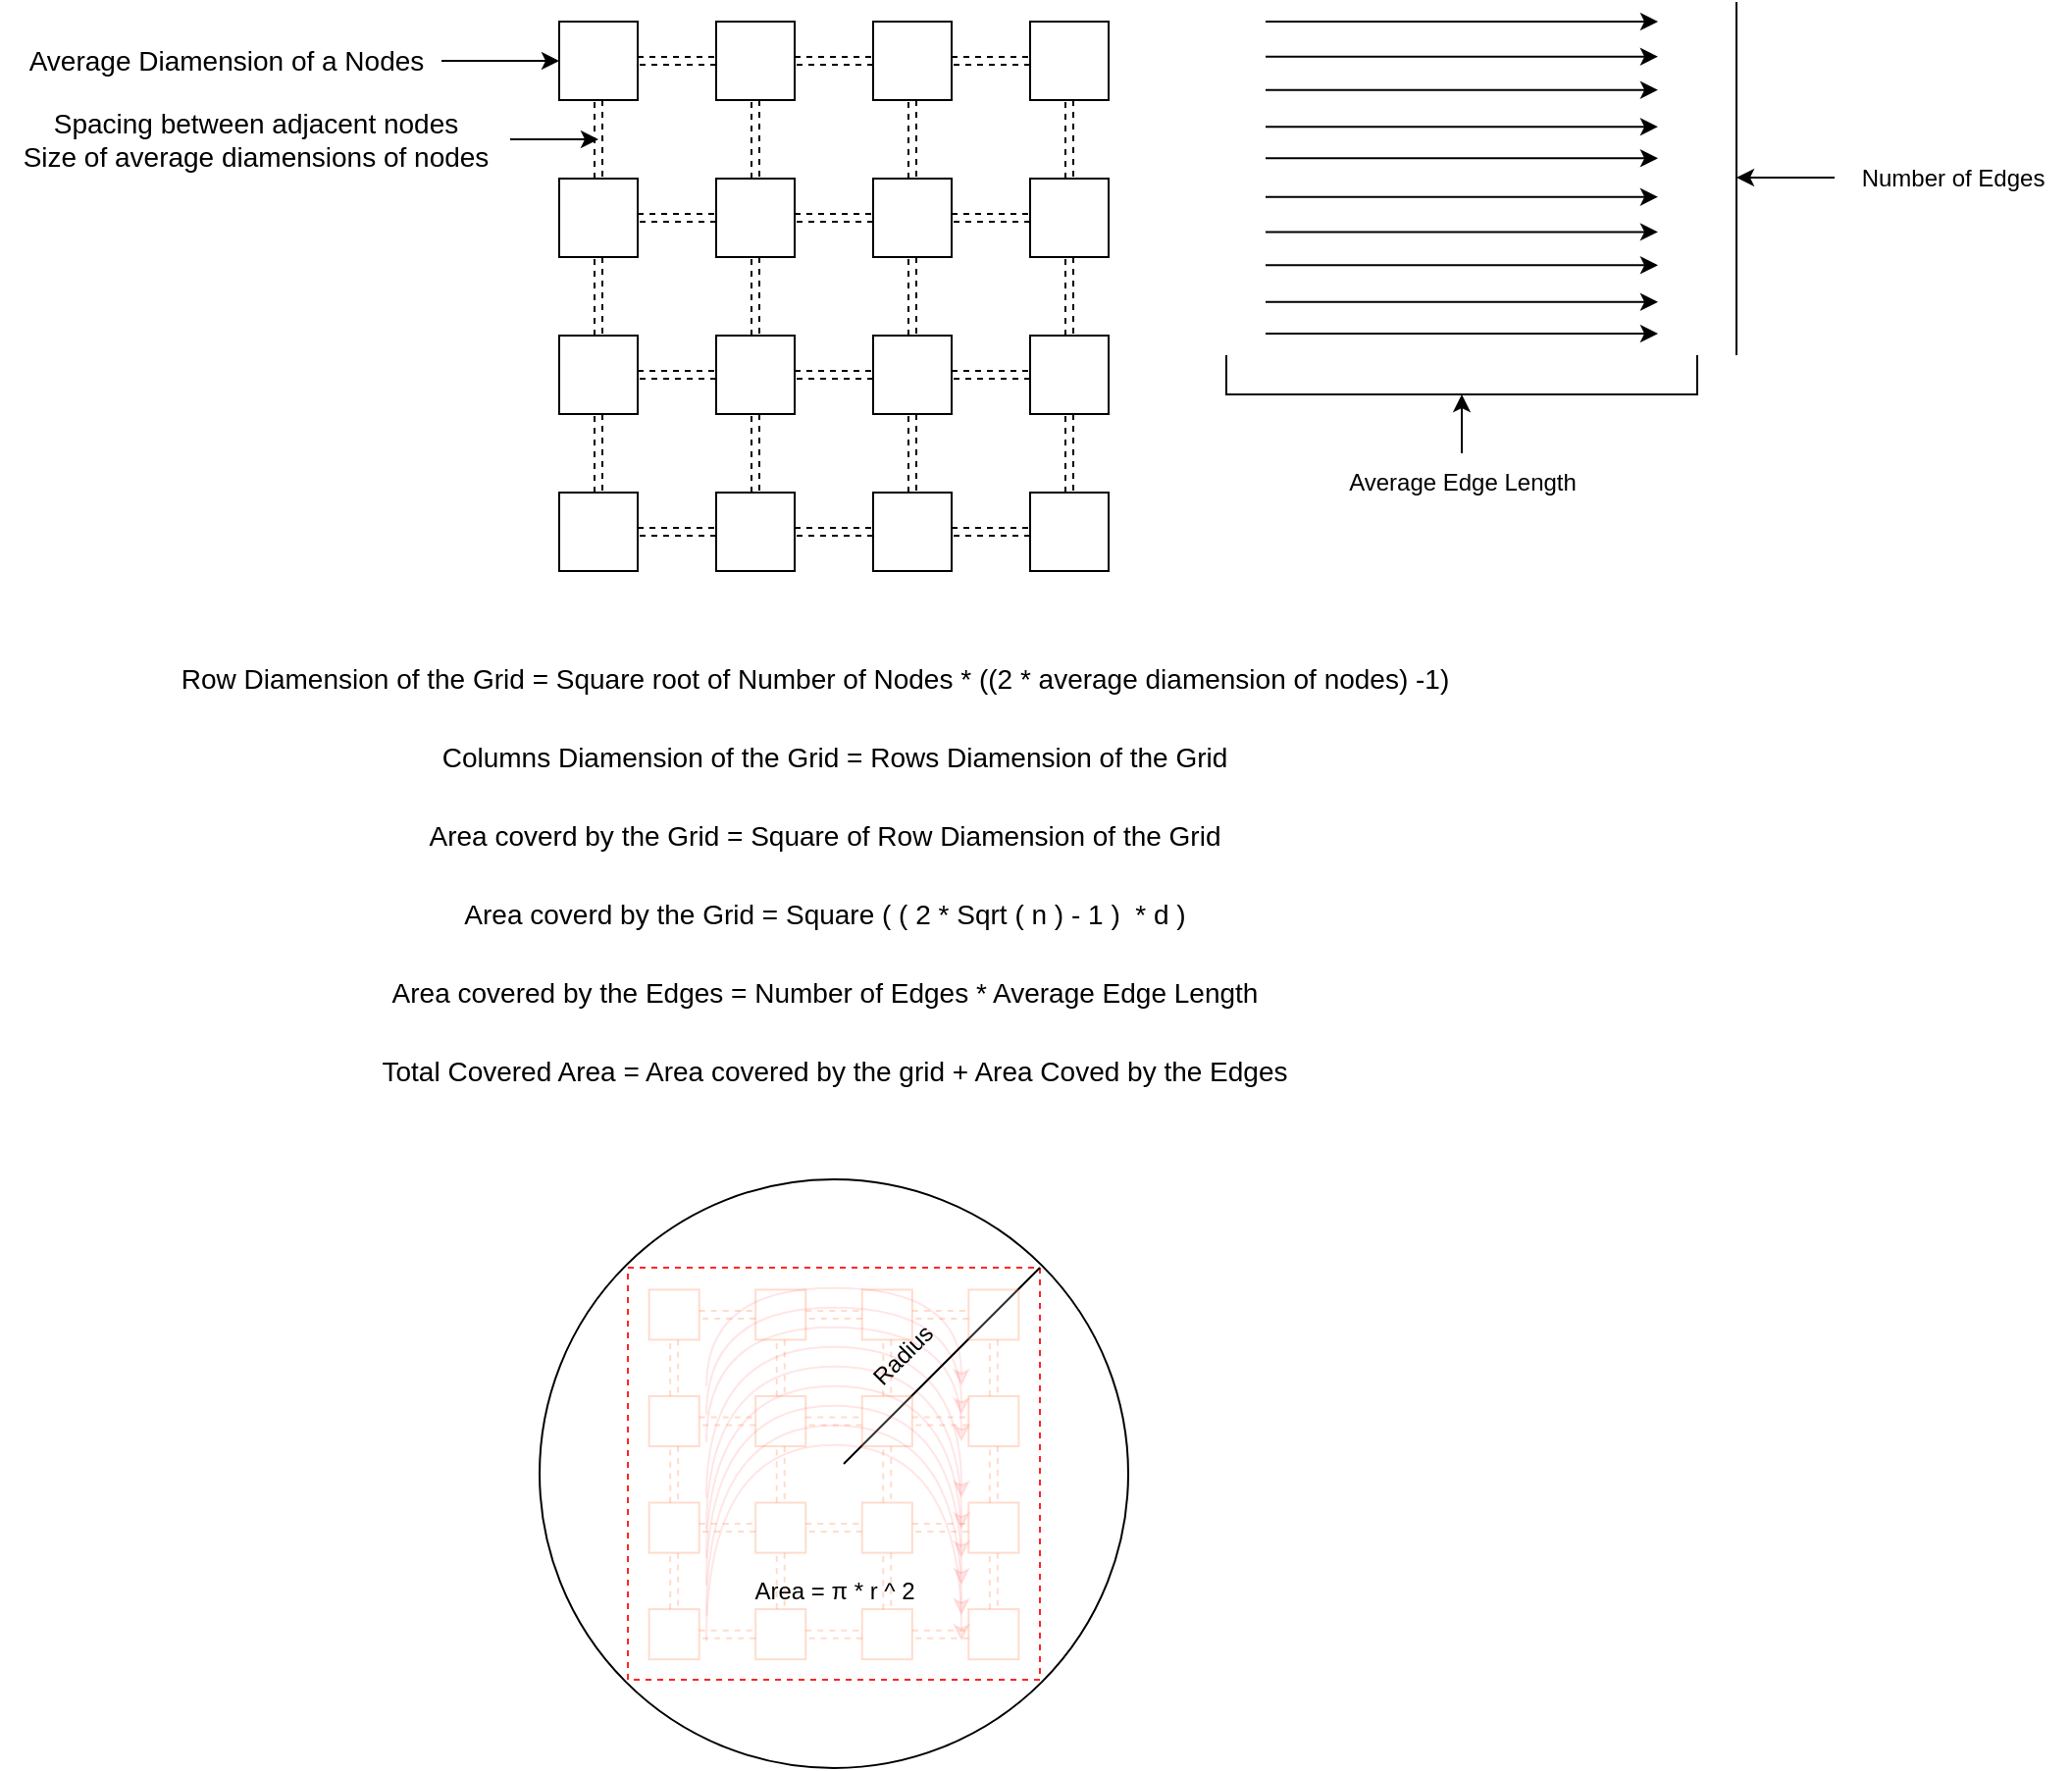 <mxfile version="21.0.6" type="device"><diagram name="Page-1" id="T1xHsd-wxr3IrqqhMd0k"><mxGraphModel dx="2082" dy="1131" grid="1" gridSize="10" guides="1" tooltips="1" connect="1" arrows="1" fold="1" page="1" pageScale="1" pageWidth="850" pageHeight="1100" math="0" shadow="0"><root><mxCell id="0"/><mxCell id="1" parent="0"/><mxCell id="E7hbx2b61uazNTe2lGt--20" style="edgeStyle=orthogonalEdgeStyle;rounded=0;orthogonalLoop=1;jettySize=auto;html=1;exitX=0.5;exitY=1;exitDx=0;exitDy=0;entryX=0.5;entryY=0;entryDx=0;entryDy=0;dashed=1;shape=link;" parent="1" source="E7hbx2b61uazNTe2lGt--1" target="E7hbx2b61uazNTe2lGt--2" edge="1"><mxGeometry relative="1" as="geometry"/></mxCell><mxCell id="E7hbx2b61uazNTe2lGt--29" style="edgeStyle=orthogonalEdgeStyle;rounded=0;orthogonalLoop=1;jettySize=auto;html=1;exitX=1;exitY=0.5;exitDx=0;exitDy=0;entryX=0;entryY=0.5;entryDx=0;entryDy=0;shape=link;dashed=1;" parent="1" source="E7hbx2b61uazNTe2lGt--1" target="E7hbx2b61uazNTe2lGt--4" edge="1"><mxGeometry relative="1" as="geometry"/></mxCell><mxCell id="E7hbx2b61uazNTe2lGt--1" value="" style="whiteSpace=wrap;html=1;aspect=fixed;" parent="1" vertex="1"><mxGeometry x="160" y="120" width="40" height="40" as="geometry"/></mxCell><mxCell id="E7hbx2b61uazNTe2lGt--23" style="edgeStyle=orthogonalEdgeStyle;rounded=0;orthogonalLoop=1;jettySize=auto;html=1;exitX=0.5;exitY=1;exitDx=0;exitDy=0;shape=link;dashed=1;" parent="1" source="E7hbx2b61uazNTe2lGt--2" target="E7hbx2b61uazNTe2lGt--3" edge="1"><mxGeometry relative="1" as="geometry"/></mxCell><mxCell id="E7hbx2b61uazNTe2lGt--28" style="edgeStyle=orthogonalEdgeStyle;rounded=0;orthogonalLoop=1;jettySize=auto;html=1;exitX=1;exitY=0.5;exitDx=0;exitDy=0;shape=link;dashed=1;" parent="1" source="E7hbx2b61uazNTe2lGt--2" target="E7hbx2b61uazNTe2lGt--5" edge="1"><mxGeometry relative="1" as="geometry"/></mxCell><mxCell id="E7hbx2b61uazNTe2lGt--2" value="" style="whiteSpace=wrap;html=1;aspect=fixed;" parent="1" vertex="1"><mxGeometry x="160" y="200" width="40" height="40" as="geometry"/></mxCell><mxCell id="E7hbx2b61uazNTe2lGt--24" style="edgeStyle=orthogonalEdgeStyle;rounded=0;orthogonalLoop=1;jettySize=auto;html=1;exitX=0.5;exitY=1;exitDx=0;exitDy=0;shape=link;dashed=1;" parent="1" source="E7hbx2b61uazNTe2lGt--3" target="E7hbx2b61uazNTe2lGt--13" edge="1"><mxGeometry relative="1" as="geometry"/></mxCell><mxCell id="E7hbx2b61uazNTe2lGt--27" style="edgeStyle=orthogonalEdgeStyle;rounded=0;orthogonalLoop=1;jettySize=auto;html=1;exitX=1;exitY=0.5;exitDx=0;exitDy=0;entryX=0;entryY=0.5;entryDx=0;entryDy=0;shape=link;dashed=1;" parent="1" source="E7hbx2b61uazNTe2lGt--3" target="E7hbx2b61uazNTe2lGt--6" edge="1"><mxGeometry relative="1" as="geometry"/></mxCell><mxCell id="E7hbx2b61uazNTe2lGt--3" value="" style="whiteSpace=wrap;html=1;aspect=fixed;" parent="1" vertex="1"><mxGeometry x="160" y="280" width="40" height="40" as="geometry"/></mxCell><mxCell id="E7hbx2b61uazNTe2lGt--21" style="edgeStyle=orthogonalEdgeStyle;rounded=0;orthogonalLoop=1;jettySize=auto;html=1;exitX=0.5;exitY=1;exitDx=0;exitDy=0;shape=link;dashed=1;" parent="1" source="E7hbx2b61uazNTe2lGt--4" target="E7hbx2b61uazNTe2lGt--5" edge="1"><mxGeometry relative="1" as="geometry"/></mxCell><mxCell id="E7hbx2b61uazNTe2lGt--30" style="edgeStyle=orthogonalEdgeStyle;rounded=0;orthogonalLoop=1;jettySize=auto;html=1;exitX=1;exitY=0.5;exitDx=0;exitDy=0;shape=link;dashed=1;" parent="1" source="E7hbx2b61uazNTe2lGt--4" target="E7hbx2b61uazNTe2lGt--7" edge="1"><mxGeometry relative="1" as="geometry"/></mxCell><mxCell id="E7hbx2b61uazNTe2lGt--4" value="" style="whiteSpace=wrap;html=1;aspect=fixed;" parent="1" vertex="1"><mxGeometry x="240" y="120" width="40" height="40" as="geometry"/></mxCell><mxCell id="E7hbx2b61uazNTe2lGt--41" style="edgeStyle=orthogonalEdgeStyle;rounded=0;orthogonalLoop=1;jettySize=auto;html=1;exitX=1;exitY=0.5;exitDx=0;exitDy=0;entryX=0;entryY=0.5;entryDx=0;entryDy=0;shape=link;dashed=1;" parent="1" source="E7hbx2b61uazNTe2lGt--5" target="E7hbx2b61uazNTe2lGt--8" edge="1"><mxGeometry relative="1" as="geometry"/></mxCell><mxCell id="E7hbx2b61uazNTe2lGt--46" style="rounded=0;orthogonalLoop=1;jettySize=auto;html=1;exitX=0.5;exitY=1;exitDx=0;exitDy=0;shape=link;dashed=1;" parent="1" source="E7hbx2b61uazNTe2lGt--5" target="E7hbx2b61uazNTe2lGt--6" edge="1"><mxGeometry relative="1" as="geometry"/></mxCell><mxCell id="E7hbx2b61uazNTe2lGt--5" value="" style="whiteSpace=wrap;html=1;aspect=fixed;" parent="1" vertex="1"><mxGeometry x="240" y="200" width="40" height="40" as="geometry"/></mxCell><mxCell id="E7hbx2b61uazNTe2lGt--26" style="edgeStyle=orthogonalEdgeStyle;rounded=0;orthogonalLoop=1;jettySize=auto;html=1;exitX=0.5;exitY=1;exitDx=0;exitDy=0;entryX=0.5;entryY=0;entryDx=0;entryDy=0;shape=link;dashed=1;" parent="1" source="E7hbx2b61uazNTe2lGt--6" target="E7hbx2b61uazNTe2lGt--14" edge="1"><mxGeometry relative="1" as="geometry"/></mxCell><mxCell id="E7hbx2b61uazNTe2lGt--40" style="edgeStyle=orthogonalEdgeStyle;rounded=0;orthogonalLoop=1;jettySize=auto;html=1;exitX=1;exitY=0.5;exitDx=0;exitDy=0;shape=link;dashed=1;" parent="1" source="E7hbx2b61uazNTe2lGt--6" target="E7hbx2b61uazNTe2lGt--9" edge="1"><mxGeometry relative="1" as="geometry"/></mxCell><mxCell id="E7hbx2b61uazNTe2lGt--6" value="" style="whiteSpace=wrap;html=1;aspect=fixed;" parent="1" vertex="1"><mxGeometry x="240" y="280" width="40" height="40" as="geometry"/></mxCell><mxCell id="E7hbx2b61uazNTe2lGt--31" style="edgeStyle=orthogonalEdgeStyle;rounded=0;orthogonalLoop=1;jettySize=auto;html=1;exitX=1;exitY=0.5;exitDx=0;exitDy=0;shape=link;dashed=1;" parent="1" source="E7hbx2b61uazNTe2lGt--7" target="E7hbx2b61uazNTe2lGt--10" edge="1"><mxGeometry relative="1" as="geometry"/></mxCell><mxCell id="E7hbx2b61uazNTe2lGt--33" style="rounded=0;orthogonalLoop=1;jettySize=auto;html=1;exitX=0.5;exitY=1;exitDx=0;exitDy=0;shape=link;dashed=1;" parent="1" source="E7hbx2b61uazNTe2lGt--7" target="E7hbx2b61uazNTe2lGt--8" edge="1"><mxGeometry relative="1" as="geometry"/></mxCell><mxCell id="E7hbx2b61uazNTe2lGt--7" value="" style="whiteSpace=wrap;html=1;aspect=fixed;" parent="1" vertex="1"><mxGeometry x="320" y="120" width="40" height="40" as="geometry"/></mxCell><mxCell id="E7hbx2b61uazNTe2lGt--34" style="edgeStyle=orthogonalEdgeStyle;rounded=0;orthogonalLoop=1;jettySize=auto;html=1;exitX=0.5;exitY=1;exitDx=0;exitDy=0;shape=link;dashed=1;" parent="1" source="E7hbx2b61uazNTe2lGt--8" target="E7hbx2b61uazNTe2lGt--9" edge="1"><mxGeometry relative="1" as="geometry"/></mxCell><mxCell id="E7hbx2b61uazNTe2lGt--42" style="edgeStyle=orthogonalEdgeStyle;rounded=0;orthogonalLoop=1;jettySize=auto;html=1;exitX=1;exitY=0.5;exitDx=0;exitDy=0;shape=link;dashed=1;" parent="1" source="E7hbx2b61uazNTe2lGt--8" target="E7hbx2b61uazNTe2lGt--11" edge="1"><mxGeometry relative="1" as="geometry"/></mxCell><mxCell id="E7hbx2b61uazNTe2lGt--8" value="" style="whiteSpace=wrap;html=1;aspect=fixed;" parent="1" vertex="1"><mxGeometry x="320" y="200" width="40" height="40" as="geometry"/></mxCell><mxCell id="E7hbx2b61uazNTe2lGt--35" style="edgeStyle=orthogonalEdgeStyle;rounded=0;orthogonalLoop=1;jettySize=auto;html=1;exitX=0.5;exitY=1;exitDx=0;exitDy=0;shape=link;dashed=1;" parent="1" source="E7hbx2b61uazNTe2lGt--9" target="E7hbx2b61uazNTe2lGt--15" edge="1"><mxGeometry relative="1" as="geometry"/></mxCell><mxCell id="E7hbx2b61uazNTe2lGt--43" style="edgeStyle=orthogonalEdgeStyle;rounded=0;orthogonalLoop=1;jettySize=auto;html=1;exitX=1;exitY=0.5;exitDx=0;exitDy=0;shape=link;dashed=1;" parent="1" source="E7hbx2b61uazNTe2lGt--9" target="E7hbx2b61uazNTe2lGt--12" edge="1"><mxGeometry relative="1" as="geometry"/></mxCell><mxCell id="E7hbx2b61uazNTe2lGt--9" value="" style="whiteSpace=wrap;html=1;aspect=fixed;" parent="1" vertex="1"><mxGeometry x="320" y="280" width="40" height="40" as="geometry"/></mxCell><mxCell id="E7hbx2b61uazNTe2lGt--32" style="rounded=0;orthogonalLoop=1;jettySize=auto;html=1;exitX=0.5;exitY=1;exitDx=0;exitDy=0;entryX=0.5;entryY=0;entryDx=0;entryDy=0;shape=link;dashed=1;" parent="1" source="E7hbx2b61uazNTe2lGt--10" target="E7hbx2b61uazNTe2lGt--11" edge="1"><mxGeometry relative="1" as="geometry"/></mxCell><mxCell id="E7hbx2b61uazNTe2lGt--10" value="" style="whiteSpace=wrap;html=1;aspect=fixed;" parent="1" vertex="1"><mxGeometry x="400" y="120" width="40" height="40" as="geometry"/></mxCell><mxCell id="E7hbx2b61uazNTe2lGt--37" style="edgeStyle=orthogonalEdgeStyle;rounded=0;orthogonalLoop=1;jettySize=auto;html=1;exitX=0.5;exitY=1;exitDx=0;exitDy=0;entryX=0.5;entryY=0;entryDx=0;entryDy=0;shape=link;dashed=1;" parent="1" source="E7hbx2b61uazNTe2lGt--11" target="E7hbx2b61uazNTe2lGt--12" edge="1"><mxGeometry relative="1" as="geometry"/></mxCell><mxCell id="E7hbx2b61uazNTe2lGt--11" value="" style="whiteSpace=wrap;html=1;aspect=fixed;" parent="1" vertex="1"><mxGeometry x="400" y="200" width="40" height="40" as="geometry"/></mxCell><mxCell id="E7hbx2b61uazNTe2lGt--36" style="edgeStyle=orthogonalEdgeStyle;rounded=0;orthogonalLoop=1;jettySize=auto;html=1;exitX=0.5;exitY=1;exitDx=0;exitDy=0;entryX=0.5;entryY=0;entryDx=0;entryDy=0;shape=link;dashed=1;" parent="1" source="E7hbx2b61uazNTe2lGt--12" target="E7hbx2b61uazNTe2lGt--16" edge="1"><mxGeometry relative="1" as="geometry"/></mxCell><mxCell id="E7hbx2b61uazNTe2lGt--12" value="" style="whiteSpace=wrap;html=1;aspect=fixed;" parent="1" vertex="1"><mxGeometry x="400" y="280" width="40" height="40" as="geometry"/></mxCell><mxCell id="E7hbx2b61uazNTe2lGt--25" style="edgeStyle=orthogonalEdgeStyle;rounded=0;orthogonalLoop=1;jettySize=auto;html=1;exitX=1;exitY=0.5;exitDx=0;exitDy=0;entryX=0;entryY=0.5;entryDx=0;entryDy=0;shape=link;dashed=1;" parent="1" source="E7hbx2b61uazNTe2lGt--13" target="E7hbx2b61uazNTe2lGt--14" edge="1"><mxGeometry relative="1" as="geometry"/></mxCell><mxCell id="E7hbx2b61uazNTe2lGt--13" value="" style="whiteSpace=wrap;html=1;aspect=fixed;" parent="1" vertex="1"><mxGeometry x="160" y="360" width="40" height="40" as="geometry"/></mxCell><mxCell id="E7hbx2b61uazNTe2lGt--38" style="edgeStyle=orthogonalEdgeStyle;rounded=0;orthogonalLoop=1;jettySize=auto;html=1;exitX=1;exitY=0.5;exitDx=0;exitDy=0;entryX=0;entryY=0.5;entryDx=0;entryDy=0;shape=link;dashed=1;" parent="1" source="E7hbx2b61uazNTe2lGt--14" target="E7hbx2b61uazNTe2lGt--15" edge="1"><mxGeometry relative="1" as="geometry"/></mxCell><mxCell id="E7hbx2b61uazNTe2lGt--14" value="" style="whiteSpace=wrap;html=1;aspect=fixed;" parent="1" vertex="1"><mxGeometry x="240" y="360" width="40" height="40" as="geometry"/></mxCell><mxCell id="E7hbx2b61uazNTe2lGt--39" style="edgeStyle=orthogonalEdgeStyle;rounded=0;orthogonalLoop=1;jettySize=auto;html=1;exitX=1;exitY=0.5;exitDx=0;exitDy=0;entryX=0;entryY=0.5;entryDx=0;entryDy=0;shape=link;dashed=1;" parent="1" source="E7hbx2b61uazNTe2lGt--15" target="E7hbx2b61uazNTe2lGt--16" edge="1"><mxGeometry relative="1" as="geometry"/></mxCell><mxCell id="E7hbx2b61uazNTe2lGt--15" value="" style="whiteSpace=wrap;html=1;aspect=fixed;" parent="1" vertex="1"><mxGeometry x="320" y="360" width="40" height="40" as="geometry"/></mxCell><mxCell id="E7hbx2b61uazNTe2lGt--16" value="" style="whiteSpace=wrap;html=1;aspect=fixed;" parent="1" vertex="1"><mxGeometry x="400" y="360" width="40" height="40" as="geometry"/></mxCell><mxCell id="E7hbx2b61uazNTe2lGt--18" style="edgeStyle=orthogonalEdgeStyle;rounded=0;orthogonalLoop=1;jettySize=auto;html=1;entryX=0;entryY=0.5;entryDx=0;entryDy=0;" parent="1" source="E7hbx2b61uazNTe2lGt--17" target="E7hbx2b61uazNTe2lGt--1" edge="1"><mxGeometry relative="1" as="geometry"/></mxCell><mxCell id="E7hbx2b61uazNTe2lGt--17" value="&lt;font style=&quot;font-size: 14px;&quot;&gt;Average Diamension of a Nodes&lt;/font&gt;" style="text;html=1;align=center;verticalAlign=middle;resizable=0;points=[];autosize=1;strokeColor=none;fillColor=none;" parent="1" vertex="1"><mxGeometry x="-120" y="125" width="220" height="30" as="geometry"/></mxCell><mxCell id="E7hbx2b61uazNTe2lGt--49" style="edgeStyle=orthogonalEdgeStyle;rounded=0;orthogonalLoop=1;jettySize=auto;html=1;" parent="1" source="E7hbx2b61uazNTe2lGt--47" edge="1"><mxGeometry relative="1" as="geometry"><mxPoint x="180" y="180" as="targetPoint"/></mxGeometry></mxCell><mxCell id="E7hbx2b61uazNTe2lGt--47" value="&lt;font style=&quot;font-size: 14px;&quot;&gt;&lt;font style=&quot;&quot;&gt;Spacing between adjacent nodes&lt;br&gt;&lt;/font&gt;Size of average diamensions of nodes&lt;/font&gt;" style="text;html=1;align=center;verticalAlign=middle;resizable=0;points=[];autosize=1;strokeColor=none;fillColor=none;" parent="1" vertex="1"><mxGeometry x="-125" y="155" width="260" height="50" as="geometry"/></mxCell><mxCell id="E7hbx2b61uazNTe2lGt--50" value="&lt;font style=&quot;font-size: 14px;&quot;&gt;Row Diamension of the Grid = Square root of Number of Nodes * ((2 * average diamension of nodes) -1)&lt;/font&gt;" style="text;html=1;align=center;verticalAlign=middle;resizable=0;points=[];autosize=1;strokeColor=none;fillColor=none;" parent="1" vertex="1"><mxGeometry x="-45" y="440" width="670" height="30" as="geometry"/></mxCell><mxCell id="E7hbx2b61uazNTe2lGt--51" value="&lt;font style=&quot;font-size: 14px;&quot;&gt;Columns Diamension of the Grid = Rows Diamension of the Grid&lt;/font&gt;" style="text;html=1;align=center;verticalAlign=middle;resizable=0;points=[];autosize=1;strokeColor=none;fillColor=none;" parent="1" vertex="1"><mxGeometry x="90" y="480" width="420" height="30" as="geometry"/></mxCell><mxCell id="E7hbx2b61uazNTe2lGt--52" value="&lt;font style=&quot;font-size: 14px;&quot;&gt;Area coverd by the Grid = Square of Row Diamension of the Grid&lt;/font&gt;" style="text;html=1;align=center;verticalAlign=middle;resizable=0;points=[];autosize=1;strokeColor=none;fillColor=none;" parent="1" vertex="1"><mxGeometry x="80" y="520" width="430" height="30" as="geometry"/></mxCell><mxCell id="E7hbx2b61uazNTe2lGt--54" value="&lt;font style=&quot;font-size: 14px;&quot;&gt;Area coverd by the Grid = Square ( ( 2 * Sqrt ( n ) - 1 )&amp;nbsp; * d )&lt;/font&gt;" style="text;html=1;align=center;verticalAlign=middle;resizable=0;points=[];autosize=1;strokeColor=none;fillColor=none;" parent="1" vertex="1"><mxGeometry x="100" y="560" width="390" height="30" as="geometry"/></mxCell><mxCell id="E7hbx2b61uazNTe2lGt--81" value="" style="group" parent="1" vertex="1" connectable="0"><mxGeometry x="520" y="120" width="200" height="159" as="geometry"/></mxCell><mxCell id="E7hbx2b61uazNTe2lGt--82" value="" style="endArrow=classic;html=1;rounded=0;jumpSize=6;strokeWidth=1;targetPerimeterSpacing=0;endSize=6;arcSize=20;" parent="E7hbx2b61uazNTe2lGt--81" edge="1"><mxGeometry width="50" height="50" relative="1" as="geometry"><mxPoint as="sourcePoint"/><mxPoint x="200" as="targetPoint"/></mxGeometry></mxCell><mxCell id="E7hbx2b61uazNTe2lGt--83" value="" style="endArrow=classic;html=1;rounded=0;jumpSize=6;strokeWidth=1;targetPerimeterSpacing=0;endSize=6;arcSize=20;" parent="E7hbx2b61uazNTe2lGt--81" edge="1"><mxGeometry width="50" height="50" relative="1" as="geometry"><mxPoint y="17.865" as="sourcePoint"/><mxPoint x="200" y="17.865" as="targetPoint"/></mxGeometry></mxCell><mxCell id="E7hbx2b61uazNTe2lGt--84" value="" style="endArrow=classic;html=1;rounded=0;jumpSize=6;strokeWidth=1;targetPerimeterSpacing=0;endSize=6;arcSize=20;" parent="E7hbx2b61uazNTe2lGt--81" edge="1"><mxGeometry width="50" height="50" relative="1" as="geometry"><mxPoint y="34.837" as="sourcePoint"/><mxPoint x="200" y="34.837" as="targetPoint"/></mxGeometry></mxCell><mxCell id="E7hbx2b61uazNTe2lGt--85" value="" style="endArrow=classic;html=1;rounded=0;jumpSize=6;strokeWidth=1;targetPerimeterSpacing=0;endSize=6;arcSize=20;" parent="E7hbx2b61uazNTe2lGt--81" edge="1"><mxGeometry width="50" height="50" relative="1" as="geometry"><mxPoint y="53.596" as="sourcePoint"/><mxPoint x="200" y="53.596" as="targetPoint"/></mxGeometry></mxCell><mxCell id="E7hbx2b61uazNTe2lGt--86" value="" style="endArrow=classic;html=1;rounded=0;jumpSize=6;strokeWidth=1;targetPerimeterSpacing=0;endSize=6;arcSize=20;" parent="E7hbx2b61uazNTe2lGt--81" edge="1"><mxGeometry width="50" height="50" relative="1" as="geometry"><mxPoint y="69.674" as="sourcePoint"/><mxPoint x="200" y="69.674" as="targetPoint"/></mxGeometry></mxCell><mxCell id="E7hbx2b61uazNTe2lGt--87" value="" style="endArrow=classic;html=1;rounded=0;jumpSize=6;strokeWidth=1;targetPerimeterSpacing=0;endSize=6;arcSize=20;" parent="E7hbx2b61uazNTe2lGt--81" edge="1"><mxGeometry width="50" height="50" relative="1" as="geometry"><mxPoint y="89.326" as="sourcePoint"/><mxPoint x="200" y="89.326" as="targetPoint"/></mxGeometry></mxCell><mxCell id="E7hbx2b61uazNTe2lGt--88" value="" style="endArrow=classic;html=1;rounded=0;jumpSize=6;strokeWidth=1;targetPerimeterSpacing=0;endSize=6;arcSize=20;" parent="E7hbx2b61uazNTe2lGt--81" edge="1"><mxGeometry width="50" height="50" relative="1" as="geometry"><mxPoint y="107.191" as="sourcePoint"/><mxPoint x="200" y="107.191" as="targetPoint"/></mxGeometry></mxCell><mxCell id="E7hbx2b61uazNTe2lGt--89" value="" style="endArrow=classic;html=1;rounded=0;jumpSize=6;strokeWidth=1;targetPerimeterSpacing=0;endSize=6;arcSize=20;" parent="E7hbx2b61uazNTe2lGt--81" edge="1"><mxGeometry width="50" height="50" relative="1" as="geometry"><mxPoint y="124.163" as="sourcePoint"/><mxPoint x="200" y="124.163" as="targetPoint"/></mxGeometry></mxCell><mxCell id="E7hbx2b61uazNTe2lGt--90" value="" style="endArrow=classic;html=1;rounded=0;jumpSize=6;strokeWidth=1;targetPerimeterSpacing=0;endSize=6;arcSize=20;" parent="E7hbx2b61uazNTe2lGt--81" edge="1"><mxGeometry width="50" height="50" relative="1" as="geometry"><mxPoint y="142.921" as="sourcePoint"/><mxPoint x="200" y="142.921" as="targetPoint"/></mxGeometry></mxCell><mxCell id="E7hbx2b61uazNTe2lGt--91" value="" style="endArrow=classic;html=1;rounded=0;jumpSize=6;strokeWidth=1;targetPerimeterSpacing=0;endSize=6;arcSize=20;" parent="E7hbx2b61uazNTe2lGt--81" edge="1"><mxGeometry width="50" height="50" relative="1" as="geometry"><mxPoint y="159.0" as="sourcePoint"/><mxPoint x="200" y="159.0" as="targetPoint"/></mxGeometry></mxCell><mxCell id="E7hbx2b61uazNTe2lGt--92" value="" style="group" parent="1" vertex="1" connectable="0"><mxGeometry x="500" y="290" width="240" height="80" as="geometry"/></mxCell><mxCell id="E7hbx2b61uazNTe2lGt--93" value="" style="endArrow=none;html=1;rounded=0;edgeStyle=orthogonalEdgeStyle;" parent="E7hbx2b61uazNTe2lGt--92" edge="1"><mxGeometry width="50" height="50" relative="1" as="geometry"><mxPoint as="sourcePoint"/><mxPoint x="240" as="targetPoint"/><Array as="points"><mxPoint/><mxPoint y="20"/><mxPoint x="240" y="20"/></Array></mxGeometry></mxCell><mxCell id="E7hbx2b61uazNTe2lGt--94" style="edgeStyle=orthogonalEdgeStyle;rounded=0;orthogonalLoop=1;jettySize=auto;html=1;" parent="E7hbx2b61uazNTe2lGt--92" source="E7hbx2b61uazNTe2lGt--95" edge="1"><mxGeometry relative="1" as="geometry"><mxPoint x="120" y="20" as="targetPoint"/></mxGeometry></mxCell><mxCell id="E7hbx2b61uazNTe2lGt--95" value="Average Edge Length" style="text;html=1;align=center;verticalAlign=middle;resizable=0;points=[];autosize=1;strokeColor=none;fillColor=none;" parent="E7hbx2b61uazNTe2lGt--92" vertex="1"><mxGeometry x="50" y="50" width="140" height="30" as="geometry"/></mxCell><mxCell id="E7hbx2b61uazNTe2lGt--96" style="edgeStyle=orthogonalEdgeStyle;rounded=0;orthogonalLoop=1;jettySize=auto;html=1;" parent="1" source="E7hbx2b61uazNTe2lGt--97" edge="1"><mxGeometry relative="1" as="geometry"><mxPoint x="760" y="199.5" as="targetPoint"/></mxGeometry></mxCell><mxCell id="E7hbx2b61uazNTe2lGt--97" value="Number of Edges" style="text;html=1;align=center;verticalAlign=middle;resizable=0;points=[];autosize=1;strokeColor=none;fillColor=none;" parent="1" vertex="1"><mxGeometry x="810" y="184.5" width="120" height="30" as="geometry"/></mxCell><mxCell id="E7hbx2b61uazNTe2lGt--98" value="" style="endArrow=none;html=1;rounded=0;edgeStyle=orthogonalEdgeStyle;elbow=vertical;" parent="1" edge="1"><mxGeometry width="50" height="50" relative="1" as="geometry"><mxPoint x="760" y="290" as="sourcePoint"/><mxPoint x="760" y="110" as="targetPoint"/></mxGeometry></mxCell><mxCell id="E7hbx2b61uazNTe2lGt--99" value="&lt;font style=&quot;font-size: 14px;&quot;&gt;Total Covered Area = Area covered by the grid + Area Coved by the Edges&lt;/font&gt;" style="text;html=1;align=center;verticalAlign=middle;resizable=0;points=[];autosize=1;strokeColor=none;fillColor=none;" parent="1" vertex="1"><mxGeometry x="55" y="640" width="490" height="30" as="geometry"/></mxCell><mxCell id="E7hbx2b61uazNTe2lGt--100" value="&lt;font style=&quot;font-size: 14px;&quot;&gt;Area covered by the Edges = Number of Edges * Average Edge Length&lt;/font&gt;" style="text;html=1;align=center;verticalAlign=middle;resizable=0;points=[];autosize=1;strokeColor=none;fillColor=none;" parent="1" vertex="1"><mxGeometry x="65" y="600" width="460" height="30" as="geometry"/></mxCell><mxCell id="G5lXitHLfjnCUEd-6jAD-60" value="" style="group" parent="1" vertex="1" connectable="0"><mxGeometry x="150" y="710" width="300" height="300" as="geometry"/></mxCell><mxCell id="E7hbx2b61uazNTe2lGt--102" value="" style="ellipse;whiteSpace=wrap;html=1;aspect=fixed;" parent="G5lXitHLfjnCUEd-6jAD-60" vertex="1"><mxGeometry width="300" height="300" as="geometry"/></mxCell><mxCell id="G5lXitHLfjnCUEd-6jAD-2" value="" style="whiteSpace=wrap;html=1;aspect=fixed;strokeColor=#FF2424;dashed=1;" parent="G5lXitHLfjnCUEd-6jAD-60" vertex="1"><mxGeometry x="45" y="45" width="210" height="210" as="geometry"/></mxCell><mxCell id="E7hbx2b61uazNTe2lGt--103" value="" style="endArrow=none;html=1;rounded=0;entryX=1;entryY=0;entryDx=0;entryDy=0;strokeColor=default;" parent="G5lXitHLfjnCUEd-6jAD-60" edge="1"><mxGeometry width="50" height="50" relative="1" as="geometry"><mxPoint x="155" y="145" as="sourcePoint"/><mxPoint x="255" y="45" as="targetPoint"/></mxGeometry></mxCell><mxCell id="E7hbx2b61uazNTe2lGt--105" value="Radius" style="text;html=1;align=center;verticalAlign=middle;resizable=0;points=[];autosize=1;strokeColor=none;fillColor=none;rotation=315;" parent="G5lXitHLfjnCUEd-6jAD-60" vertex="1"><mxGeometry x="155" y="75" width="60" height="30" as="geometry"/></mxCell><mxCell id="E7hbx2b61uazNTe2lGt--108" value="Area =&amp;nbsp;π * r ^ 2" style="text;html=1;align=center;verticalAlign=middle;resizable=0;points=[];autosize=1;strokeColor=none;fillColor=none;" parent="G5lXitHLfjnCUEd-6jAD-60" vertex="1"><mxGeometry x="95" y="195" width="110" height="30" as="geometry"/></mxCell><mxCell id="G5lXitHLfjnCUEd-6jAD-5" value="" style="whiteSpace=wrap;html=1;aspect=fixed;opacity=20;container=0;strokeColor=#FF5005;" parent="G5lXitHLfjnCUEd-6jAD-60" vertex="1"><mxGeometry x="55.8" y="56.2" width="25.546" height="25.546" as="geometry"/></mxCell><mxCell id="G5lXitHLfjnCUEd-6jAD-8" value="" style="whiteSpace=wrap;html=1;aspect=fixed;opacity=20;container=0;strokeColor=#FF5005;" parent="G5lXitHLfjnCUEd-6jAD-60" vertex="1"><mxGeometry x="55.8" y="110.486" width="25.546" height="25.546" as="geometry"/></mxCell><mxCell id="G5lXitHLfjnCUEd-6jAD-3" style="edgeStyle=orthogonalEdgeStyle;rounded=0;orthogonalLoop=1;jettySize=auto;html=1;exitX=0.5;exitY=1;exitDx=0;exitDy=0;entryX=0.5;entryY=0;entryDx=0;entryDy=0;dashed=1;shape=link;opacity=20;strokeColor=#FF5005;" parent="G5lXitHLfjnCUEd-6jAD-60" source="G5lXitHLfjnCUEd-6jAD-5" target="G5lXitHLfjnCUEd-6jAD-8" edge="1"><mxGeometry relative="1" as="geometry"/></mxCell><mxCell id="G5lXitHLfjnCUEd-6jAD-11" value="" style="whiteSpace=wrap;html=1;aspect=fixed;opacity=20;container=0;strokeColor=#FF5005;" parent="G5lXitHLfjnCUEd-6jAD-60" vertex="1"><mxGeometry x="55.8" y="164.771" width="25.546" height="25.546" as="geometry"/></mxCell><mxCell id="G5lXitHLfjnCUEd-6jAD-6" style="edgeStyle=orthogonalEdgeStyle;rounded=0;orthogonalLoop=1;jettySize=auto;html=1;exitX=0.5;exitY=1;exitDx=0;exitDy=0;shape=link;dashed=1;opacity=20;strokeColor=#FF5005;" parent="G5lXitHLfjnCUEd-6jAD-60" source="G5lXitHLfjnCUEd-6jAD-8" target="G5lXitHLfjnCUEd-6jAD-11" edge="1"><mxGeometry relative="1" as="geometry"/></mxCell><mxCell id="G5lXitHLfjnCUEd-6jAD-14" value="" style="whiteSpace=wrap;html=1;aspect=fixed;opacity=20;container=0;strokeColor=#FF5005;" parent="G5lXitHLfjnCUEd-6jAD-60" vertex="1"><mxGeometry x="110.086" y="56.2" width="25.546" height="25.546" as="geometry"/></mxCell><mxCell id="G5lXitHLfjnCUEd-6jAD-4" style="edgeStyle=orthogonalEdgeStyle;rounded=0;orthogonalLoop=1;jettySize=auto;html=1;exitX=1;exitY=0.5;exitDx=0;exitDy=0;entryX=0;entryY=0.5;entryDx=0;entryDy=0;shape=link;dashed=1;opacity=20;strokeColor=#FF5005;" parent="G5lXitHLfjnCUEd-6jAD-60" source="G5lXitHLfjnCUEd-6jAD-5" target="G5lXitHLfjnCUEd-6jAD-14" edge="1"><mxGeometry relative="1" as="geometry"/></mxCell><mxCell id="G5lXitHLfjnCUEd-6jAD-17" value="" style="whiteSpace=wrap;html=1;aspect=fixed;opacity=20;container=0;strokeColor=#FF5005;" parent="G5lXitHLfjnCUEd-6jAD-60" vertex="1"><mxGeometry x="110.086" y="110.486" width="25.546" height="25.546" as="geometry"/></mxCell><mxCell id="G5lXitHLfjnCUEd-6jAD-7" style="edgeStyle=orthogonalEdgeStyle;rounded=0;orthogonalLoop=1;jettySize=auto;html=1;exitX=1;exitY=0.5;exitDx=0;exitDy=0;shape=link;dashed=1;opacity=20;strokeColor=#FF5005;" parent="G5lXitHLfjnCUEd-6jAD-60" source="G5lXitHLfjnCUEd-6jAD-8" target="G5lXitHLfjnCUEd-6jAD-17" edge="1"><mxGeometry relative="1" as="geometry"/></mxCell><mxCell id="G5lXitHLfjnCUEd-6jAD-12" style="edgeStyle=orthogonalEdgeStyle;rounded=0;orthogonalLoop=1;jettySize=auto;html=1;exitX=0.5;exitY=1;exitDx=0;exitDy=0;shape=link;dashed=1;opacity=20;strokeColor=#FF5005;" parent="G5lXitHLfjnCUEd-6jAD-60" source="G5lXitHLfjnCUEd-6jAD-14" target="G5lXitHLfjnCUEd-6jAD-17" edge="1"><mxGeometry relative="1" as="geometry"/></mxCell><mxCell id="G5lXitHLfjnCUEd-6jAD-20" value="" style="whiteSpace=wrap;html=1;aspect=fixed;opacity=20;container=0;strokeColor=#FF5005;" parent="G5lXitHLfjnCUEd-6jAD-60" vertex="1"><mxGeometry x="110.086" y="164.771" width="25.546" height="25.546" as="geometry"/></mxCell><mxCell id="G5lXitHLfjnCUEd-6jAD-10" style="edgeStyle=orthogonalEdgeStyle;rounded=0;orthogonalLoop=1;jettySize=auto;html=1;exitX=1;exitY=0.5;exitDx=0;exitDy=0;entryX=0;entryY=0.5;entryDx=0;entryDy=0;shape=link;dashed=1;opacity=20;strokeColor=#FF5005;" parent="G5lXitHLfjnCUEd-6jAD-60" source="G5lXitHLfjnCUEd-6jAD-11" target="G5lXitHLfjnCUEd-6jAD-20" edge="1"><mxGeometry relative="1" as="geometry"/></mxCell><mxCell id="G5lXitHLfjnCUEd-6jAD-16" style="rounded=0;orthogonalLoop=1;jettySize=auto;html=1;exitX=0.5;exitY=1;exitDx=0;exitDy=0;shape=link;dashed=1;opacity=20;strokeColor=#FF5005;" parent="G5lXitHLfjnCUEd-6jAD-60" source="G5lXitHLfjnCUEd-6jAD-17" target="G5lXitHLfjnCUEd-6jAD-20" edge="1"><mxGeometry relative="1" as="geometry"/></mxCell><mxCell id="G5lXitHLfjnCUEd-6jAD-23" value="" style="whiteSpace=wrap;html=1;aspect=fixed;opacity=20;container=0;strokeColor=#FF5005;" parent="G5lXitHLfjnCUEd-6jAD-60" vertex="1"><mxGeometry x="164.371" y="56.2" width="25.546" height="25.546" as="geometry"/></mxCell><mxCell id="G5lXitHLfjnCUEd-6jAD-13" style="edgeStyle=orthogonalEdgeStyle;rounded=0;orthogonalLoop=1;jettySize=auto;html=1;exitX=1;exitY=0.5;exitDx=0;exitDy=0;shape=link;dashed=1;opacity=20;strokeColor=#FF5005;" parent="G5lXitHLfjnCUEd-6jAD-60" source="G5lXitHLfjnCUEd-6jAD-14" target="G5lXitHLfjnCUEd-6jAD-23" edge="1"><mxGeometry relative="1" as="geometry"/></mxCell><mxCell id="G5lXitHLfjnCUEd-6jAD-26" value="" style="whiteSpace=wrap;html=1;aspect=fixed;opacity=20;container=0;strokeColor=#FF5005;" parent="G5lXitHLfjnCUEd-6jAD-60" vertex="1"><mxGeometry x="164.371" y="110.486" width="25.546" height="25.546" as="geometry"/></mxCell><mxCell id="G5lXitHLfjnCUEd-6jAD-15" style="edgeStyle=orthogonalEdgeStyle;rounded=0;orthogonalLoop=1;jettySize=auto;html=1;exitX=1;exitY=0.5;exitDx=0;exitDy=0;entryX=0;entryY=0.5;entryDx=0;entryDy=0;shape=link;dashed=1;opacity=20;strokeColor=#FF5005;" parent="G5lXitHLfjnCUEd-6jAD-60" source="G5lXitHLfjnCUEd-6jAD-17" target="G5lXitHLfjnCUEd-6jAD-26" edge="1"><mxGeometry relative="1" as="geometry"/></mxCell><mxCell id="G5lXitHLfjnCUEd-6jAD-22" style="rounded=0;orthogonalLoop=1;jettySize=auto;html=1;exitX=0.5;exitY=1;exitDx=0;exitDy=0;shape=link;dashed=1;opacity=20;strokeColor=#FF5005;" parent="G5lXitHLfjnCUEd-6jAD-60" source="G5lXitHLfjnCUEd-6jAD-23" target="G5lXitHLfjnCUEd-6jAD-26" edge="1"><mxGeometry relative="1" as="geometry"/></mxCell><mxCell id="G5lXitHLfjnCUEd-6jAD-29" value="" style="whiteSpace=wrap;html=1;aspect=fixed;opacity=20;container=0;strokeColor=#FF5005;" parent="G5lXitHLfjnCUEd-6jAD-60" vertex="1"><mxGeometry x="164.371" y="164.771" width="25.546" height="25.546" as="geometry"/></mxCell><mxCell id="G5lXitHLfjnCUEd-6jAD-19" style="edgeStyle=orthogonalEdgeStyle;rounded=0;orthogonalLoop=1;jettySize=auto;html=1;exitX=1;exitY=0.5;exitDx=0;exitDy=0;shape=link;dashed=1;opacity=20;strokeColor=#FF5005;" parent="G5lXitHLfjnCUEd-6jAD-60" source="G5lXitHLfjnCUEd-6jAD-20" target="G5lXitHLfjnCUEd-6jAD-29" edge="1"><mxGeometry relative="1" as="geometry"/></mxCell><mxCell id="G5lXitHLfjnCUEd-6jAD-24" style="edgeStyle=orthogonalEdgeStyle;rounded=0;orthogonalLoop=1;jettySize=auto;html=1;exitX=0.5;exitY=1;exitDx=0;exitDy=0;shape=link;dashed=1;opacity=20;strokeColor=#FF5005;" parent="G5lXitHLfjnCUEd-6jAD-60" source="G5lXitHLfjnCUEd-6jAD-26" target="G5lXitHLfjnCUEd-6jAD-29" edge="1"><mxGeometry relative="1" as="geometry"/></mxCell><mxCell id="G5lXitHLfjnCUEd-6jAD-31" value="" style="whiteSpace=wrap;html=1;aspect=fixed;opacity=20;container=0;strokeColor=#FF5005;" parent="G5lXitHLfjnCUEd-6jAD-60" vertex="1"><mxGeometry x="218.657" y="56.2" width="25.546" height="25.546" as="geometry"/></mxCell><mxCell id="G5lXitHLfjnCUEd-6jAD-21" style="edgeStyle=orthogonalEdgeStyle;rounded=0;orthogonalLoop=1;jettySize=auto;html=1;exitX=1;exitY=0.5;exitDx=0;exitDy=0;shape=link;dashed=1;opacity=20;strokeColor=#FF5005;" parent="G5lXitHLfjnCUEd-6jAD-60" source="G5lXitHLfjnCUEd-6jAD-23" target="G5lXitHLfjnCUEd-6jAD-31" edge="1"><mxGeometry relative="1" as="geometry"/></mxCell><mxCell id="G5lXitHLfjnCUEd-6jAD-33" value="" style="whiteSpace=wrap;html=1;aspect=fixed;opacity=20;container=0;strokeColor=#FF5005;" parent="G5lXitHLfjnCUEd-6jAD-60" vertex="1"><mxGeometry x="218.657" y="110.486" width="25.546" height="25.546" as="geometry"/></mxCell><mxCell id="G5lXitHLfjnCUEd-6jAD-25" style="edgeStyle=orthogonalEdgeStyle;rounded=0;orthogonalLoop=1;jettySize=auto;html=1;exitX=1;exitY=0.5;exitDx=0;exitDy=0;shape=link;dashed=1;opacity=20;strokeColor=#FF5005;" parent="G5lXitHLfjnCUEd-6jAD-60" source="G5lXitHLfjnCUEd-6jAD-26" target="G5lXitHLfjnCUEd-6jAD-33" edge="1"><mxGeometry relative="1" as="geometry"/></mxCell><mxCell id="G5lXitHLfjnCUEd-6jAD-30" style="rounded=0;orthogonalLoop=1;jettySize=auto;html=1;exitX=0.5;exitY=1;exitDx=0;exitDy=0;entryX=0.5;entryY=0;entryDx=0;entryDy=0;shape=link;dashed=1;opacity=20;strokeColor=#FF5005;" parent="G5lXitHLfjnCUEd-6jAD-60" source="G5lXitHLfjnCUEd-6jAD-31" target="G5lXitHLfjnCUEd-6jAD-33" edge="1"><mxGeometry relative="1" as="geometry"/></mxCell><mxCell id="G5lXitHLfjnCUEd-6jAD-35" value="" style="whiteSpace=wrap;html=1;aspect=fixed;opacity=20;container=0;strokeColor=#FF5005;" parent="G5lXitHLfjnCUEd-6jAD-60" vertex="1"><mxGeometry x="218.657" y="164.771" width="25.546" height="25.546" as="geometry"/></mxCell><mxCell id="G5lXitHLfjnCUEd-6jAD-28" style="edgeStyle=orthogonalEdgeStyle;rounded=0;orthogonalLoop=1;jettySize=auto;html=1;exitX=1;exitY=0.5;exitDx=0;exitDy=0;shape=link;dashed=1;opacity=20;strokeColor=#FF5005;" parent="G5lXitHLfjnCUEd-6jAD-60" source="G5lXitHLfjnCUEd-6jAD-29" target="G5lXitHLfjnCUEd-6jAD-35" edge="1"><mxGeometry relative="1" as="geometry"/></mxCell><mxCell id="G5lXitHLfjnCUEd-6jAD-32" style="edgeStyle=orthogonalEdgeStyle;rounded=0;orthogonalLoop=1;jettySize=auto;html=1;exitX=0.5;exitY=1;exitDx=0;exitDy=0;entryX=0.5;entryY=0;entryDx=0;entryDy=0;shape=link;dashed=1;opacity=20;strokeColor=#FF5005;" parent="G5lXitHLfjnCUEd-6jAD-60" source="G5lXitHLfjnCUEd-6jAD-33" target="G5lXitHLfjnCUEd-6jAD-35" edge="1"><mxGeometry relative="1" as="geometry"/></mxCell><mxCell id="G5lXitHLfjnCUEd-6jAD-37" value="" style="whiteSpace=wrap;html=1;aspect=fixed;opacity=20;container=0;strokeColor=#FF5005;" parent="G5lXitHLfjnCUEd-6jAD-60" vertex="1"><mxGeometry x="55.8" y="219.057" width="25.546" height="25.546" as="geometry"/></mxCell><mxCell id="G5lXitHLfjnCUEd-6jAD-9" style="edgeStyle=orthogonalEdgeStyle;rounded=0;orthogonalLoop=1;jettySize=auto;html=1;exitX=0.5;exitY=1;exitDx=0;exitDy=0;shape=link;dashed=1;opacity=20;strokeColor=#FF5005;" parent="G5lXitHLfjnCUEd-6jAD-60" source="G5lXitHLfjnCUEd-6jAD-11" target="G5lXitHLfjnCUEd-6jAD-37" edge="1"><mxGeometry relative="1" as="geometry"/></mxCell><mxCell id="G5lXitHLfjnCUEd-6jAD-39" value="" style="whiteSpace=wrap;html=1;aspect=fixed;opacity=20;container=0;strokeColor=#FF5005;" parent="G5lXitHLfjnCUEd-6jAD-60" vertex="1"><mxGeometry x="110.086" y="219.057" width="25.546" height="25.546" as="geometry"/></mxCell><mxCell id="G5lXitHLfjnCUEd-6jAD-18" style="edgeStyle=orthogonalEdgeStyle;rounded=0;orthogonalLoop=1;jettySize=auto;html=1;exitX=0.5;exitY=1;exitDx=0;exitDy=0;entryX=0.5;entryY=0;entryDx=0;entryDy=0;shape=link;dashed=1;opacity=20;strokeColor=#FF5005;" parent="G5lXitHLfjnCUEd-6jAD-60" source="G5lXitHLfjnCUEd-6jAD-20" target="G5lXitHLfjnCUEd-6jAD-39" edge="1"><mxGeometry relative="1" as="geometry"/></mxCell><mxCell id="G5lXitHLfjnCUEd-6jAD-36" style="edgeStyle=orthogonalEdgeStyle;rounded=0;orthogonalLoop=1;jettySize=auto;html=1;exitX=1;exitY=0.5;exitDx=0;exitDy=0;entryX=0;entryY=0.5;entryDx=0;entryDy=0;shape=link;dashed=1;opacity=20;strokeColor=#FF5005;" parent="G5lXitHLfjnCUEd-6jAD-60" source="G5lXitHLfjnCUEd-6jAD-37" target="G5lXitHLfjnCUEd-6jAD-39" edge="1"><mxGeometry relative="1" as="geometry"/></mxCell><mxCell id="G5lXitHLfjnCUEd-6jAD-41" value="" style="whiteSpace=wrap;html=1;aspect=fixed;opacity=20;container=0;strokeColor=#FF5005;" parent="G5lXitHLfjnCUEd-6jAD-60" vertex="1"><mxGeometry x="164.371" y="219.057" width="25.546" height="25.546" as="geometry"/></mxCell><mxCell id="G5lXitHLfjnCUEd-6jAD-27" style="edgeStyle=orthogonalEdgeStyle;rounded=0;orthogonalLoop=1;jettySize=auto;html=1;exitX=0.5;exitY=1;exitDx=0;exitDy=0;shape=link;dashed=1;opacity=20;strokeColor=#FF5005;" parent="G5lXitHLfjnCUEd-6jAD-60" source="G5lXitHLfjnCUEd-6jAD-29" target="G5lXitHLfjnCUEd-6jAD-41" edge="1"><mxGeometry relative="1" as="geometry"/></mxCell><mxCell id="G5lXitHLfjnCUEd-6jAD-38" style="edgeStyle=orthogonalEdgeStyle;rounded=0;orthogonalLoop=1;jettySize=auto;html=1;exitX=1;exitY=0.5;exitDx=0;exitDy=0;entryX=0;entryY=0.5;entryDx=0;entryDy=0;shape=link;dashed=1;opacity=20;strokeColor=#FF5005;" parent="G5lXitHLfjnCUEd-6jAD-60" source="G5lXitHLfjnCUEd-6jAD-39" target="G5lXitHLfjnCUEd-6jAD-41" edge="1"><mxGeometry relative="1" as="geometry"/></mxCell><mxCell id="G5lXitHLfjnCUEd-6jAD-42" value="" style="whiteSpace=wrap;html=1;aspect=fixed;opacity=20;container=0;strokeColor=#FF5005;" parent="G5lXitHLfjnCUEd-6jAD-60" vertex="1"><mxGeometry x="218.657" y="219.057" width="25.546" height="25.546" as="geometry"/></mxCell><mxCell id="G5lXitHLfjnCUEd-6jAD-34" style="edgeStyle=orthogonalEdgeStyle;rounded=0;orthogonalLoop=1;jettySize=auto;html=1;exitX=0.5;exitY=1;exitDx=0;exitDy=0;entryX=0.5;entryY=0;entryDx=0;entryDy=0;shape=link;dashed=1;opacity=20;strokeColor=#FF5005;" parent="G5lXitHLfjnCUEd-6jAD-60" source="G5lXitHLfjnCUEd-6jAD-35" target="G5lXitHLfjnCUEd-6jAD-42" edge="1"><mxGeometry relative="1" as="geometry"/></mxCell><mxCell id="G5lXitHLfjnCUEd-6jAD-61" value="" style="group" parent="G5lXitHLfjnCUEd-6jAD-60" vertex="1" connectable="0"><mxGeometry x="85" y="55.4" width="130" height="80" as="geometry"/></mxCell><mxCell id="G5lXitHLfjnCUEd-6jAD-46" value="" style="endArrow=classic;html=1;rounded=0;jumpSize=6;strokeWidth=1;targetPerimeterSpacing=0;endSize=6;arcSize=20;strokeColor=#FF1212;opacity=10;edgeStyle=orthogonalEdgeStyle;curved=1;" parent="G5lXitHLfjnCUEd-6jAD-61" edge="1"><mxGeometry width="50" height="50" relative="1" as="geometry"><mxPoint y="50" as="sourcePoint"/><mxPoint x="130" y="50" as="targetPoint"/><Array as="points"><mxPoint/><mxPoint x="130"/></Array></mxGeometry></mxCell><mxCell id="G5lXitHLfjnCUEd-6jAD-47" value="" style="endArrow=classic;html=1;rounded=0;jumpSize=6;strokeWidth=1;targetPerimeterSpacing=0;endSize=6;arcSize=20;strokeColor=#FF1212;opacity=10;edgeStyle=orthogonalEdgeStyle;curved=1;" parent="G5lXitHLfjnCUEd-6jAD-61" edge="1"><mxGeometry width="50" height="50" relative="1" as="geometry"><mxPoint y="64.607" as="sourcePoint"/><mxPoint x="130" y="64.607" as="targetPoint"/><Array as="points"><mxPoint y="10"/><mxPoint x="130" y="10"/></Array></mxGeometry></mxCell><mxCell id="G5lXitHLfjnCUEd-6jAD-48" value="" style="endArrow=classic;html=1;rounded=0;jumpSize=6;strokeWidth=1;targetPerimeterSpacing=0;endSize=6;arcSize=20;strokeColor=#FF1212;opacity=10;edgeStyle=orthogonalEdgeStyle;curved=1;" parent="G5lXitHLfjnCUEd-6jAD-61" edge="1"><mxGeometry width="50" height="50" relative="1" as="geometry"><mxPoint y="78.483" as="sourcePoint"/><mxPoint x="130" y="78.483" as="targetPoint"/><Array as="points"><mxPoint y="20"/><mxPoint x="130" y="20"/></Array></mxGeometry></mxCell><mxCell id="G5lXitHLfjnCUEd-6jAD-50" value="" style="endArrow=classic;html=1;rounded=0;jumpSize=6;strokeWidth=1;targetPerimeterSpacing=0;endSize=6;arcSize=20;strokeColor=#FF1212;opacity=10;edgeStyle=orthogonalEdgeStyle;curved=1;" parent="G5lXitHLfjnCUEd-6jAD-61" edge="1"><mxGeometry width="50" height="50" relative="1" as="geometry"><mxPoint y="106.966" as="sourcePoint"/><mxPoint x="130" y="106.966" as="targetPoint"/><Array as="points"><mxPoint y="30"/><mxPoint x="130" y="30"/></Array></mxGeometry></mxCell><mxCell id="G5lXitHLfjnCUEd-6jAD-51" value="" style="endArrow=classic;html=1;rounded=0;jumpSize=6;strokeWidth=1;targetPerimeterSpacing=0;endSize=6;arcSize=20;strokeColor=#FF1212;opacity=10;edgeStyle=orthogonalEdgeStyle;curved=1;" parent="G5lXitHLfjnCUEd-6jAD-61" edge="1"><mxGeometry width="50" height="50" relative="1" as="geometry"><mxPoint y="123.034" as="sourcePoint"/><mxPoint x="130" y="123.034" as="targetPoint"/><Array as="points"><mxPoint y="40"/><mxPoint x="130" y="40"/></Array></mxGeometry></mxCell><mxCell id="G5lXitHLfjnCUEd-6jAD-52" value="" style="endArrow=classic;html=1;rounded=0;jumpSize=6;strokeWidth=1;targetPerimeterSpacing=0;endSize=6;arcSize=20;strokeColor=#FF1212;opacity=10;edgeStyle=orthogonalEdgeStyle;curved=1;" parent="G5lXitHLfjnCUEd-6jAD-61" edge="1"><mxGeometry width="50" height="50" relative="1" as="geometry"><mxPoint y="137.64" as="sourcePoint"/><mxPoint x="130" y="137.64" as="targetPoint"/><Array as="points"><mxPoint y="50"/><mxPoint x="130" y="50"/></Array></mxGeometry></mxCell><mxCell id="G5lXitHLfjnCUEd-6jAD-53" value="" style="endArrow=classic;html=1;rounded=0;jumpSize=6;strokeWidth=1;targetPerimeterSpacing=0;endSize=6;arcSize=20;strokeColor=#FF1212;opacity=10;edgeStyle=orthogonalEdgeStyle;curved=1;" parent="G5lXitHLfjnCUEd-6jAD-61" edge="1"><mxGeometry width="50" height="50" relative="1" as="geometry"><mxPoint y="151.517" as="sourcePoint"/><mxPoint x="130" y="151.517" as="targetPoint"/><Array as="points"><mxPoint y="60"/><mxPoint x="130" y="60"/></Array></mxGeometry></mxCell><mxCell id="G5lXitHLfjnCUEd-6jAD-54" value="" style="endArrow=classic;html=1;rounded=0;jumpSize=6;strokeWidth=1;targetPerimeterSpacing=0;endSize=6;arcSize=20;strokeColor=#FF1212;opacity=10;edgeStyle=orthogonalEdgeStyle;curved=1;" parent="G5lXitHLfjnCUEd-6jAD-61" edge="1"><mxGeometry width="50" height="50" relative="1" as="geometry"><mxPoint y="166.854" as="sourcePoint"/><mxPoint x="130" y="166.854" as="targetPoint"/><Array as="points"><mxPoint y="70"/><mxPoint x="130" y="70"/></Array></mxGeometry></mxCell><mxCell id="G5lXitHLfjnCUEd-6jAD-55" value="" style="endArrow=classic;html=1;rounded=0;jumpSize=6;strokeWidth=1;targetPerimeterSpacing=0;endSize=6;arcSize=20;strokeColor=#FF1212;opacity=10;edgeStyle=orthogonalEdgeStyle;curved=1;" parent="G5lXitHLfjnCUEd-6jAD-61" edge="1"><mxGeometry width="50" height="50" relative="1" as="geometry"><mxPoint y="180" as="sourcePoint"/><mxPoint x="130" y="180" as="targetPoint"/><Array as="points"><mxPoint y="80"/><mxPoint x="130" y="80"/></Array></mxGeometry></mxCell><mxCell id="G5lXitHLfjnCUEd-6jAD-40" style="edgeStyle=orthogonalEdgeStyle;rounded=0;orthogonalLoop=1;jettySize=auto;html=1;exitX=1;exitY=0.5;exitDx=0;exitDy=0;entryX=0;entryY=0.5;entryDx=0;entryDy=0;shape=link;dashed=1;opacity=20;strokeColor=#FF5005;" parent="G5lXitHLfjnCUEd-6jAD-60" source="G5lXitHLfjnCUEd-6jAD-41" target="G5lXitHLfjnCUEd-6jAD-42" edge="1"><mxGeometry relative="1" as="geometry"/></mxCell></root></mxGraphModel></diagram></mxfile>